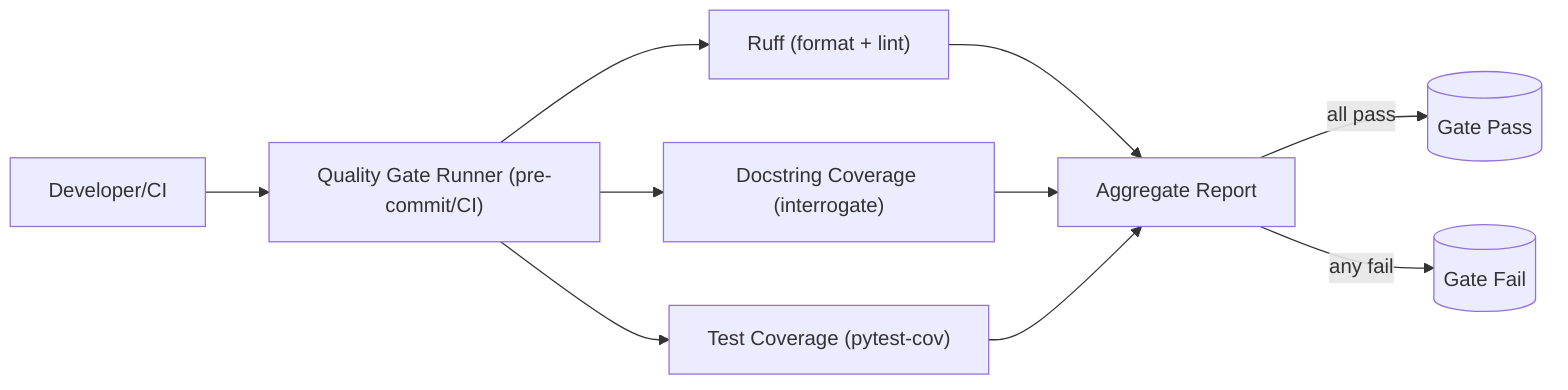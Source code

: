 flowchart LR
  Dev["Developer/CI"] --> GateRunner["Quality Gate Runner (pre-commit/CI)"]
  GateRunner --> Ruff["Ruff (format + lint)"]
  GateRunner --> Docs["Docstring Coverage (interrogate)"]
  GateRunner --> Cov["Test Coverage (pytest-cov)"]

  Ruff --> Report["Aggregate Report"]
  Docs --> Report
  Cov --> Report

  Report -->|all pass| Pass[("Gate Pass")]
  Report -->|any fail| Fail[("Gate Fail")]